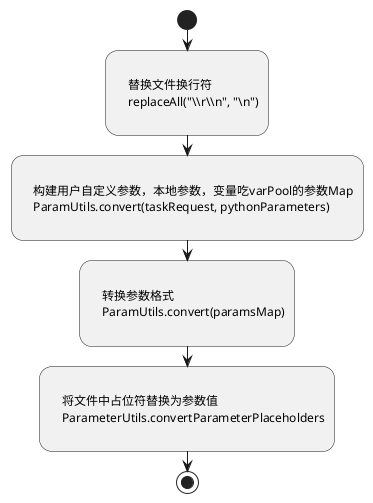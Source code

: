 @startuml
'https://plantuml.com/activity-diagram-beta

start
:
    替换文件换行符
    replaceAll("\\r\\n", "\n")
;
:
    构建用户自定义参数，本地参数，变量吃varPool的参数Map
    ParamUtils.convert(taskRequest, pythonParameters)
;
:
    转换参数格式
    ParamUtils.convert(paramsMap)
;
:
    将文件中占位符替换为参数值
    ParameterUtils.convertParameterPlaceholders
;
stop

@enduml
